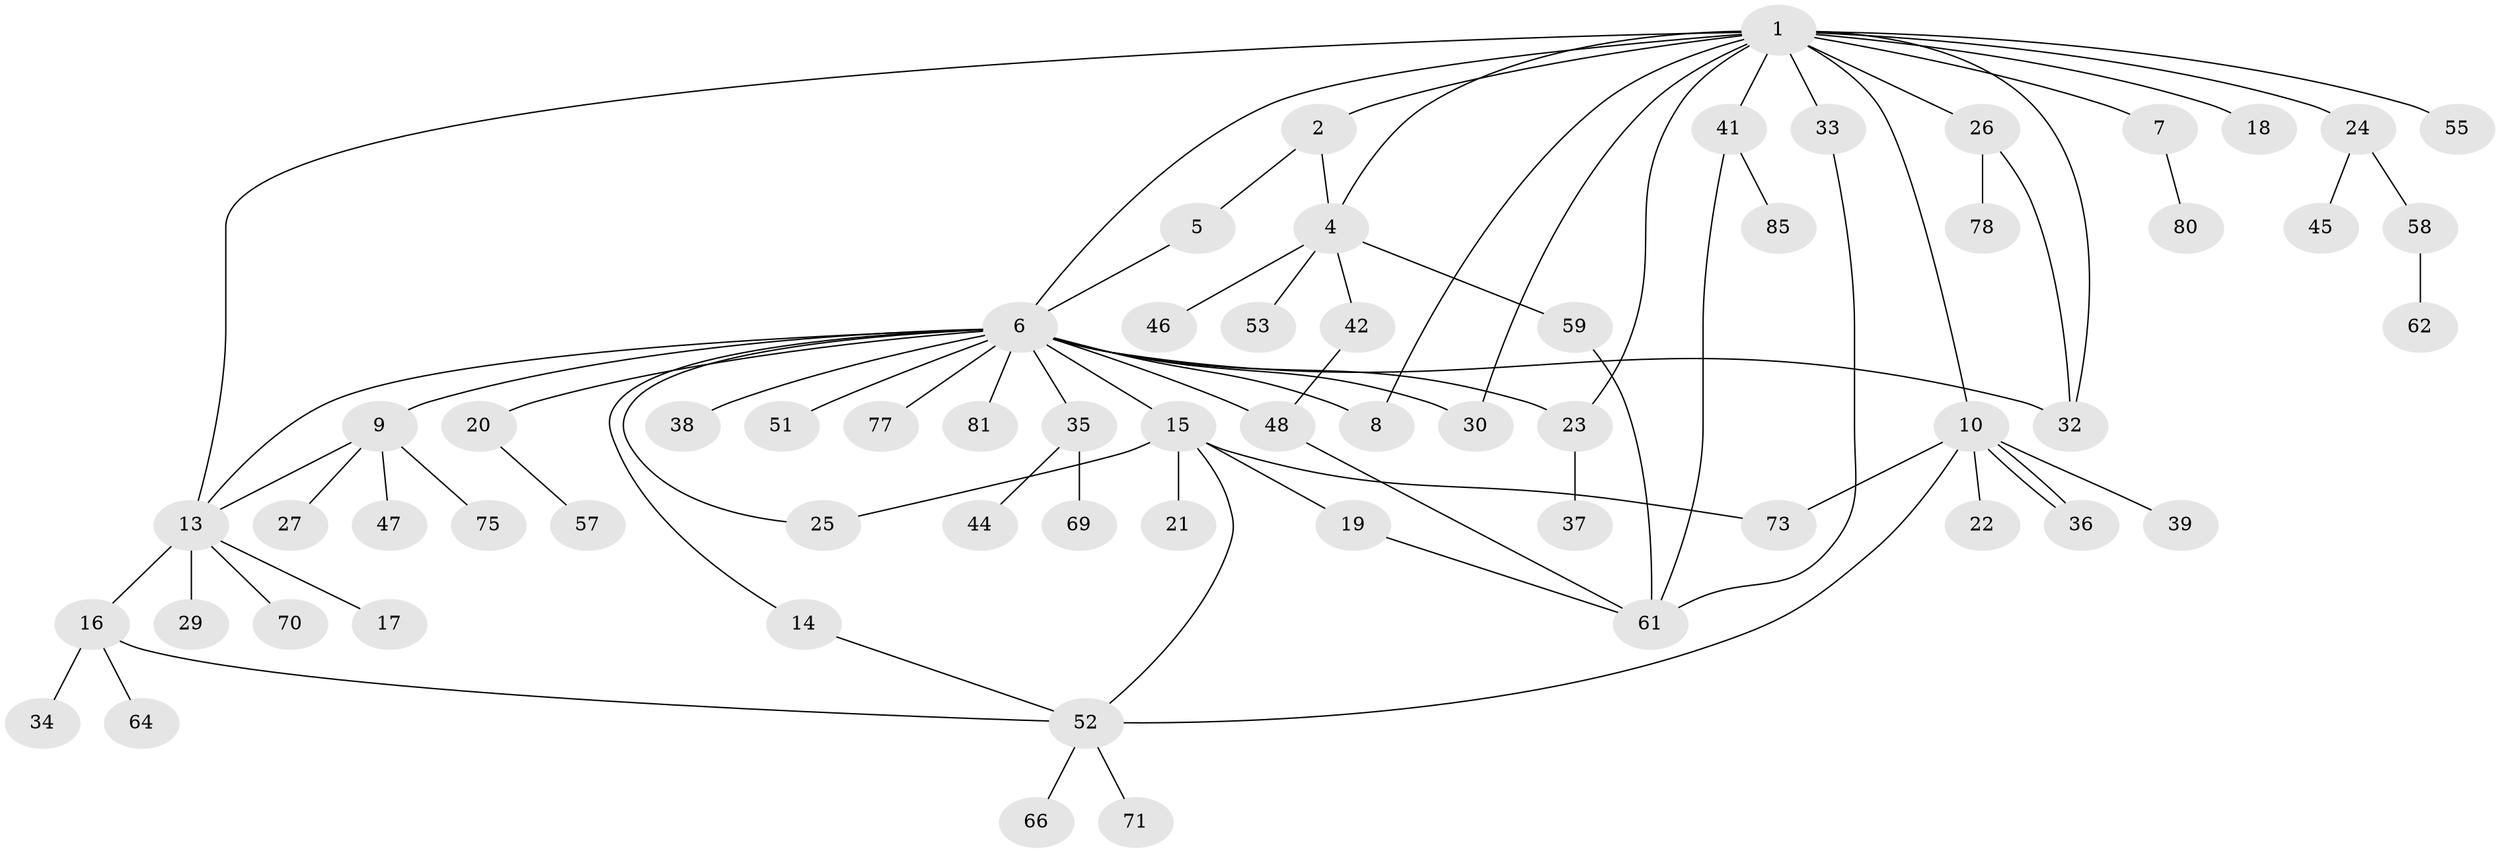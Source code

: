 // Generated by graph-tools (version 1.1) at 2025/52/02/27/25 19:52:00]
// undirected, 62 vertices, 81 edges
graph export_dot {
graph [start="1"]
  node [color=gray90,style=filled];
  1 [super="+3"];
  2;
  4 [super="+83"];
  5 [super="+88"];
  6 [super="+11"];
  7 [super="+49"];
  8 [super="+12"];
  9 [super="+43"];
  10 [super="+79"];
  13 [super="+28"];
  14;
  15 [super="+31"];
  16 [super="+63"];
  17;
  18;
  19 [super="+87"];
  20 [super="+84"];
  21;
  22;
  23;
  24 [super="+50"];
  25 [super="+82"];
  26 [super="+56"];
  27 [super="+72"];
  29;
  30;
  32 [super="+74"];
  33 [super="+68"];
  34;
  35;
  36 [super="+40"];
  37 [super="+67"];
  38;
  39;
  41 [super="+60"];
  42;
  44;
  45;
  46;
  47 [super="+65"];
  48 [super="+54"];
  51;
  52 [super="+86"];
  53;
  55;
  57;
  58;
  59;
  61 [super="+76"];
  62;
  64;
  66;
  69;
  70;
  71;
  73;
  75;
  77;
  78;
  80;
  81;
  85;
  1 -- 2;
  1 -- 6;
  1 -- 7;
  1 -- 8;
  1 -- 13 [weight=2];
  1 -- 18;
  1 -- 23;
  1 -- 32;
  1 -- 33 [weight=2];
  1 -- 55;
  1 -- 4;
  1 -- 41;
  1 -- 10;
  1 -- 24;
  1 -- 26;
  1 -- 30;
  2 -- 4;
  2 -- 5;
  4 -- 42;
  4 -- 46;
  4 -- 53;
  4 -- 59;
  5 -- 6;
  6 -- 9;
  6 -- 14;
  6 -- 15;
  6 -- 23;
  6 -- 30;
  6 -- 35;
  6 -- 38;
  6 -- 51;
  6 -- 25;
  6 -- 48;
  6 -- 81;
  6 -- 20;
  6 -- 8;
  6 -- 77;
  6 -- 32;
  6 -- 13;
  7 -- 80;
  9 -- 27;
  9 -- 47;
  9 -- 75;
  9 -- 13;
  10 -- 22;
  10 -- 36;
  10 -- 36;
  10 -- 39;
  10 -- 52;
  10 -- 73;
  13 -- 16;
  13 -- 17;
  13 -- 29;
  13 -- 70;
  14 -- 52;
  15 -- 19;
  15 -- 21;
  15 -- 25;
  15 -- 73;
  15 -- 52;
  16 -- 34;
  16 -- 52;
  16 -- 64;
  19 -- 61;
  20 -- 57;
  23 -- 37;
  24 -- 45;
  24 -- 58;
  26 -- 32;
  26 -- 78;
  33 -- 61;
  35 -- 44;
  35 -- 69;
  41 -- 85;
  41 -- 61;
  42 -- 48;
  48 -- 61;
  52 -- 66;
  52 -- 71;
  58 -- 62;
  59 -- 61;
}
